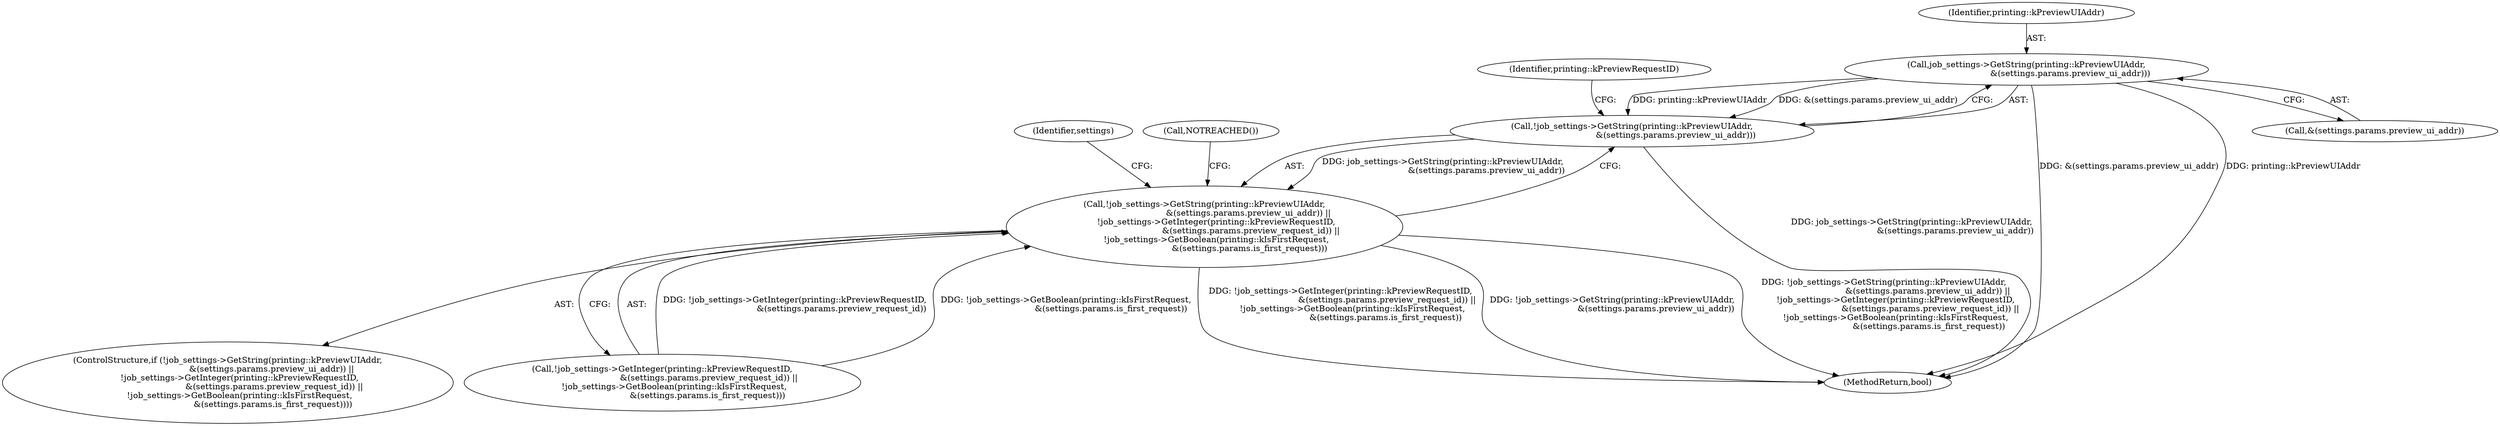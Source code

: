 digraph "1_Chrome_116d0963cadfbf55ef2ec3d13781987c4d80517a_37@del" {
"1000240" [label="(Call,job_settings->GetString(printing::kPreviewUIAddr,\n                                 &(settings.params.preview_ui_addr)))"];
"1000239" [label="(Call,!job_settings->GetString(printing::kPreviewUIAddr,\n                                 &(settings.params.preview_ui_addr)))"];
"1000238" [label="(Call,!job_settings->GetString(printing::kPreviewUIAddr,\n                                 &(settings.params.preview_ui_addr)) ||\n         !job_settings->GetInteger(printing::kPreviewRequestID,\n                                   &(settings.params.preview_request_id)) ||\n         !job_settings->GetBoolean(printing::kIsFirstRequest,\n                                  &(settings.params.is_first_request)))"];
"1000337" [label="(MethodReturn,bool)"];
"1000241" [label="(Identifier,printing::kPreviewUIAddr)"];
"1000237" [label="(ControlStructure,if (!job_settings->GetString(printing::kPreviewUIAddr,\n                                 &(settings.params.preview_ui_addr)) ||\n         !job_settings->GetInteger(printing::kPreviewRequestID,\n                                   &(settings.params.preview_request_id)) ||\n         !job_settings->GetBoolean(printing::kIsFirstRequest,\n                                  &(settings.params.is_first_request))))"];
"1000248" [label="(Call,!job_settings->GetInteger(printing::kPreviewRequestID,\n                                   &(settings.params.preview_request_id)) ||\n         !job_settings->GetBoolean(printing::kIsFirstRequest,\n                                  &(settings.params.is_first_request)))"];
"1000242" [label="(Call,&(settings.params.preview_ui_addr))"];
"1000276" [label="(Identifier,settings)"];
"1000240" [label="(Call,job_settings->GetString(printing::kPreviewUIAddr,\n                                 &(settings.params.preview_ui_addr)))"];
"1000239" [label="(Call,!job_settings->GetString(printing::kPreviewUIAddr,\n                                 &(settings.params.preview_ui_addr)))"];
"1000251" [label="(Identifier,printing::kPreviewRequestID)"];
"1000238" [label="(Call,!job_settings->GetString(printing::kPreviewUIAddr,\n                                 &(settings.params.preview_ui_addr)) ||\n         !job_settings->GetInteger(printing::kPreviewRequestID,\n                                   &(settings.params.preview_request_id)) ||\n         !job_settings->GetBoolean(printing::kIsFirstRequest,\n                                  &(settings.params.is_first_request)))"];
"1000268" [label="(Call,NOTREACHED())"];
"1000240" -> "1000239"  [label="AST: "];
"1000240" -> "1000242"  [label="CFG: "];
"1000241" -> "1000240"  [label="AST: "];
"1000242" -> "1000240"  [label="AST: "];
"1000239" -> "1000240"  [label="CFG: "];
"1000240" -> "1000337"  [label="DDG: &(settings.params.preview_ui_addr)"];
"1000240" -> "1000337"  [label="DDG: printing::kPreviewUIAddr"];
"1000240" -> "1000239"  [label="DDG: printing::kPreviewUIAddr"];
"1000240" -> "1000239"  [label="DDG: &(settings.params.preview_ui_addr)"];
"1000239" -> "1000238"  [label="AST: "];
"1000251" -> "1000239"  [label="CFG: "];
"1000238" -> "1000239"  [label="CFG: "];
"1000239" -> "1000337"  [label="DDG: job_settings->GetString(printing::kPreviewUIAddr,\n                                 &(settings.params.preview_ui_addr))"];
"1000239" -> "1000238"  [label="DDG: job_settings->GetString(printing::kPreviewUIAddr,\n                                 &(settings.params.preview_ui_addr))"];
"1000238" -> "1000237"  [label="AST: "];
"1000238" -> "1000248"  [label="CFG: "];
"1000248" -> "1000238"  [label="AST: "];
"1000268" -> "1000238"  [label="CFG: "];
"1000276" -> "1000238"  [label="CFG: "];
"1000238" -> "1000337"  [label="DDG: !job_settings->GetInteger(printing::kPreviewRequestID,\n                                   &(settings.params.preview_request_id)) ||\n         !job_settings->GetBoolean(printing::kIsFirstRequest,\n                                  &(settings.params.is_first_request))"];
"1000238" -> "1000337"  [label="DDG: !job_settings->GetString(printing::kPreviewUIAddr,\n                                 &(settings.params.preview_ui_addr))"];
"1000238" -> "1000337"  [label="DDG: !job_settings->GetString(printing::kPreviewUIAddr,\n                                 &(settings.params.preview_ui_addr)) ||\n         !job_settings->GetInteger(printing::kPreviewRequestID,\n                                   &(settings.params.preview_request_id)) ||\n         !job_settings->GetBoolean(printing::kIsFirstRequest,\n                                  &(settings.params.is_first_request))"];
"1000248" -> "1000238"  [label="DDG: !job_settings->GetInteger(printing::kPreviewRequestID,\n                                   &(settings.params.preview_request_id))"];
"1000248" -> "1000238"  [label="DDG: !job_settings->GetBoolean(printing::kIsFirstRequest,\n                                  &(settings.params.is_first_request))"];
}
